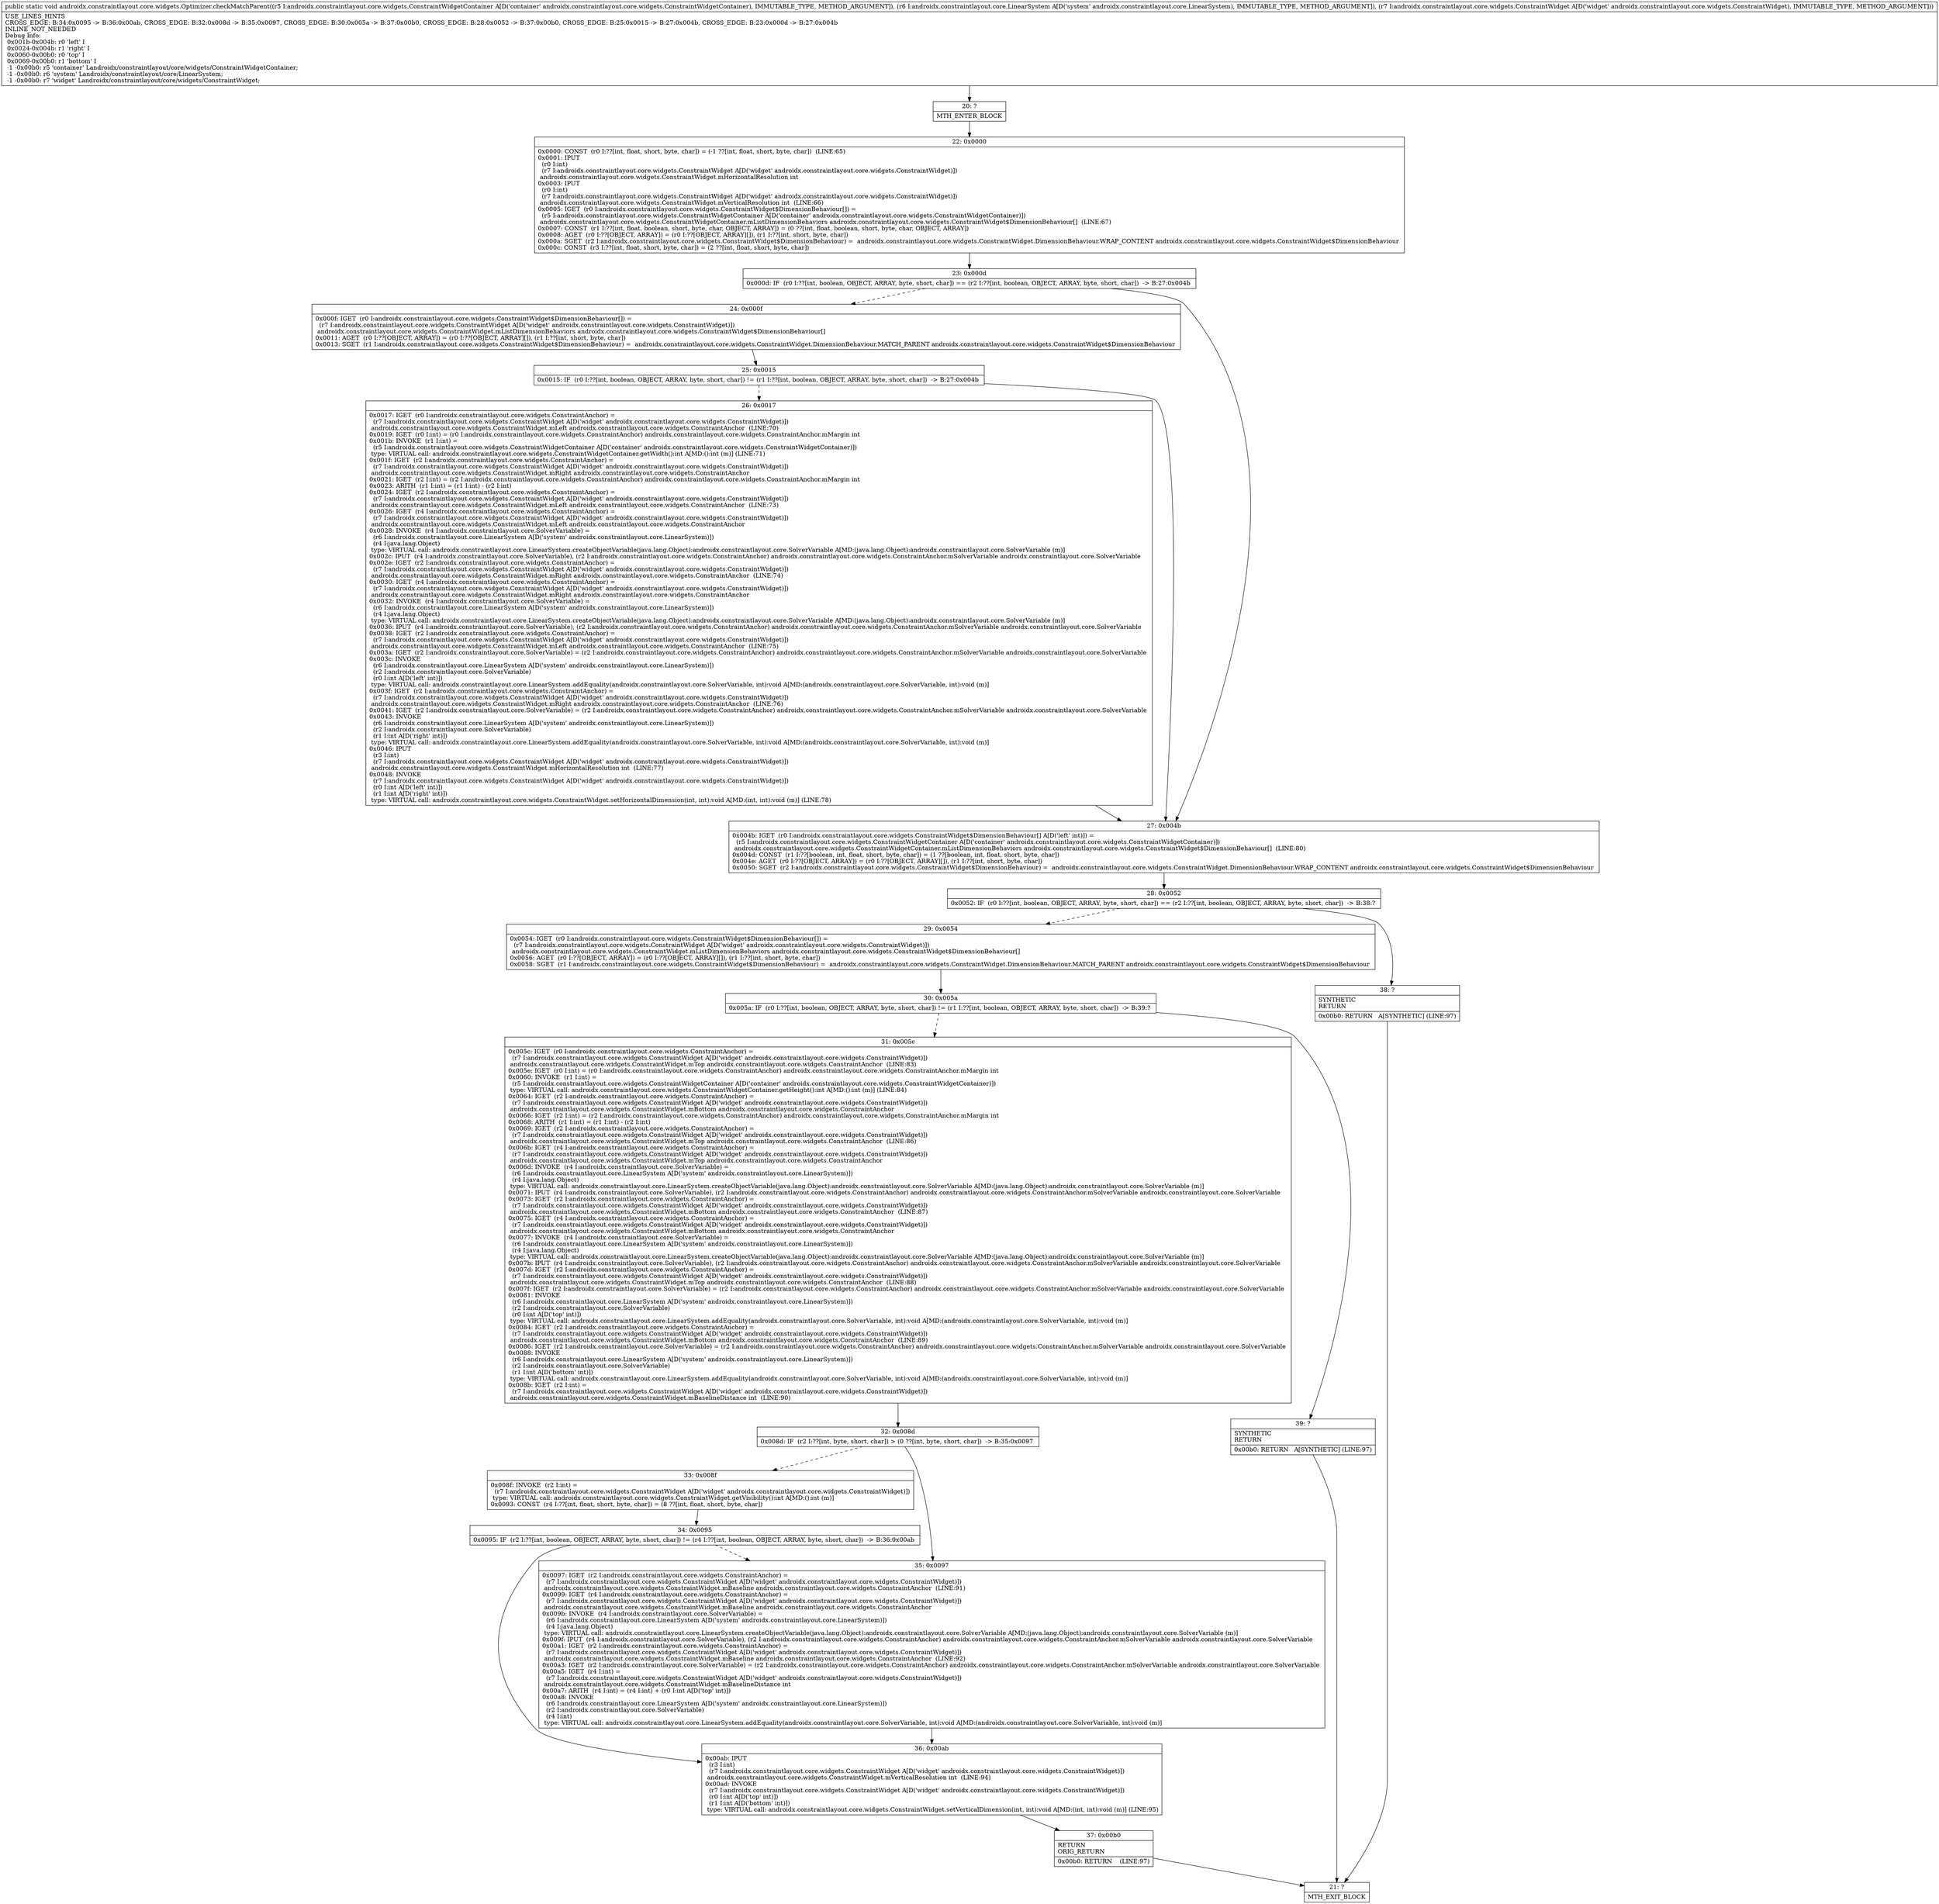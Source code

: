 digraph "CFG forandroidx.constraintlayout.core.widgets.Optimizer.checkMatchParent(Landroidx\/constraintlayout\/core\/widgets\/ConstraintWidgetContainer;Landroidx\/constraintlayout\/core\/LinearSystem;Landroidx\/constraintlayout\/core\/widgets\/ConstraintWidget;)V" {
Node_20 [shape=record,label="{20\:\ ?|MTH_ENTER_BLOCK\l}"];
Node_22 [shape=record,label="{22\:\ 0x0000|0x0000: CONST  (r0 I:??[int, float, short, byte, char]) = (\-1 ??[int, float, short, byte, char])  (LINE:65)\l0x0001: IPUT  \l  (r0 I:int)\l  (r7 I:androidx.constraintlayout.core.widgets.ConstraintWidget A[D('widget' androidx.constraintlayout.core.widgets.ConstraintWidget)])\l androidx.constraintlayout.core.widgets.ConstraintWidget.mHorizontalResolution int \l0x0003: IPUT  \l  (r0 I:int)\l  (r7 I:androidx.constraintlayout.core.widgets.ConstraintWidget A[D('widget' androidx.constraintlayout.core.widgets.ConstraintWidget)])\l androidx.constraintlayout.core.widgets.ConstraintWidget.mVerticalResolution int  (LINE:66)\l0x0005: IGET  (r0 I:androidx.constraintlayout.core.widgets.ConstraintWidget$DimensionBehaviour[]) = \l  (r5 I:androidx.constraintlayout.core.widgets.ConstraintWidgetContainer A[D('container' androidx.constraintlayout.core.widgets.ConstraintWidgetContainer)])\l androidx.constraintlayout.core.widgets.ConstraintWidgetContainer.mListDimensionBehaviors androidx.constraintlayout.core.widgets.ConstraintWidget$DimensionBehaviour[]  (LINE:67)\l0x0007: CONST  (r1 I:??[int, float, boolean, short, byte, char, OBJECT, ARRAY]) = (0 ??[int, float, boolean, short, byte, char, OBJECT, ARRAY]) \l0x0008: AGET  (r0 I:??[OBJECT, ARRAY]) = (r0 I:??[OBJECT, ARRAY][]), (r1 I:??[int, short, byte, char]) \l0x000a: SGET  (r2 I:androidx.constraintlayout.core.widgets.ConstraintWidget$DimensionBehaviour) =  androidx.constraintlayout.core.widgets.ConstraintWidget.DimensionBehaviour.WRAP_CONTENT androidx.constraintlayout.core.widgets.ConstraintWidget$DimensionBehaviour \l0x000c: CONST  (r3 I:??[int, float, short, byte, char]) = (2 ??[int, float, short, byte, char]) \l}"];
Node_23 [shape=record,label="{23\:\ 0x000d|0x000d: IF  (r0 I:??[int, boolean, OBJECT, ARRAY, byte, short, char]) == (r2 I:??[int, boolean, OBJECT, ARRAY, byte, short, char])  \-\> B:27:0x004b \l}"];
Node_24 [shape=record,label="{24\:\ 0x000f|0x000f: IGET  (r0 I:androidx.constraintlayout.core.widgets.ConstraintWidget$DimensionBehaviour[]) = \l  (r7 I:androidx.constraintlayout.core.widgets.ConstraintWidget A[D('widget' androidx.constraintlayout.core.widgets.ConstraintWidget)])\l androidx.constraintlayout.core.widgets.ConstraintWidget.mListDimensionBehaviors androidx.constraintlayout.core.widgets.ConstraintWidget$DimensionBehaviour[] \l0x0011: AGET  (r0 I:??[OBJECT, ARRAY]) = (r0 I:??[OBJECT, ARRAY][]), (r1 I:??[int, short, byte, char]) \l0x0013: SGET  (r1 I:androidx.constraintlayout.core.widgets.ConstraintWidget$DimensionBehaviour) =  androidx.constraintlayout.core.widgets.ConstraintWidget.DimensionBehaviour.MATCH_PARENT androidx.constraintlayout.core.widgets.ConstraintWidget$DimensionBehaviour \l}"];
Node_25 [shape=record,label="{25\:\ 0x0015|0x0015: IF  (r0 I:??[int, boolean, OBJECT, ARRAY, byte, short, char]) != (r1 I:??[int, boolean, OBJECT, ARRAY, byte, short, char])  \-\> B:27:0x004b \l}"];
Node_26 [shape=record,label="{26\:\ 0x0017|0x0017: IGET  (r0 I:androidx.constraintlayout.core.widgets.ConstraintAnchor) = \l  (r7 I:androidx.constraintlayout.core.widgets.ConstraintWidget A[D('widget' androidx.constraintlayout.core.widgets.ConstraintWidget)])\l androidx.constraintlayout.core.widgets.ConstraintWidget.mLeft androidx.constraintlayout.core.widgets.ConstraintAnchor  (LINE:70)\l0x0019: IGET  (r0 I:int) = (r0 I:androidx.constraintlayout.core.widgets.ConstraintAnchor) androidx.constraintlayout.core.widgets.ConstraintAnchor.mMargin int \l0x001b: INVOKE  (r1 I:int) = \l  (r5 I:androidx.constraintlayout.core.widgets.ConstraintWidgetContainer A[D('container' androidx.constraintlayout.core.widgets.ConstraintWidgetContainer)])\l type: VIRTUAL call: androidx.constraintlayout.core.widgets.ConstraintWidgetContainer.getWidth():int A[MD:():int (m)] (LINE:71)\l0x001f: IGET  (r2 I:androidx.constraintlayout.core.widgets.ConstraintAnchor) = \l  (r7 I:androidx.constraintlayout.core.widgets.ConstraintWidget A[D('widget' androidx.constraintlayout.core.widgets.ConstraintWidget)])\l androidx.constraintlayout.core.widgets.ConstraintWidget.mRight androidx.constraintlayout.core.widgets.ConstraintAnchor \l0x0021: IGET  (r2 I:int) = (r2 I:androidx.constraintlayout.core.widgets.ConstraintAnchor) androidx.constraintlayout.core.widgets.ConstraintAnchor.mMargin int \l0x0023: ARITH  (r1 I:int) = (r1 I:int) \- (r2 I:int) \l0x0024: IGET  (r2 I:androidx.constraintlayout.core.widgets.ConstraintAnchor) = \l  (r7 I:androidx.constraintlayout.core.widgets.ConstraintWidget A[D('widget' androidx.constraintlayout.core.widgets.ConstraintWidget)])\l androidx.constraintlayout.core.widgets.ConstraintWidget.mLeft androidx.constraintlayout.core.widgets.ConstraintAnchor  (LINE:73)\l0x0026: IGET  (r4 I:androidx.constraintlayout.core.widgets.ConstraintAnchor) = \l  (r7 I:androidx.constraintlayout.core.widgets.ConstraintWidget A[D('widget' androidx.constraintlayout.core.widgets.ConstraintWidget)])\l androidx.constraintlayout.core.widgets.ConstraintWidget.mLeft androidx.constraintlayout.core.widgets.ConstraintAnchor \l0x0028: INVOKE  (r4 I:androidx.constraintlayout.core.SolverVariable) = \l  (r6 I:androidx.constraintlayout.core.LinearSystem A[D('system' androidx.constraintlayout.core.LinearSystem)])\l  (r4 I:java.lang.Object)\l type: VIRTUAL call: androidx.constraintlayout.core.LinearSystem.createObjectVariable(java.lang.Object):androidx.constraintlayout.core.SolverVariable A[MD:(java.lang.Object):androidx.constraintlayout.core.SolverVariable (m)]\l0x002c: IPUT  (r4 I:androidx.constraintlayout.core.SolverVariable), (r2 I:androidx.constraintlayout.core.widgets.ConstraintAnchor) androidx.constraintlayout.core.widgets.ConstraintAnchor.mSolverVariable androidx.constraintlayout.core.SolverVariable \l0x002e: IGET  (r2 I:androidx.constraintlayout.core.widgets.ConstraintAnchor) = \l  (r7 I:androidx.constraintlayout.core.widgets.ConstraintWidget A[D('widget' androidx.constraintlayout.core.widgets.ConstraintWidget)])\l androidx.constraintlayout.core.widgets.ConstraintWidget.mRight androidx.constraintlayout.core.widgets.ConstraintAnchor  (LINE:74)\l0x0030: IGET  (r4 I:androidx.constraintlayout.core.widgets.ConstraintAnchor) = \l  (r7 I:androidx.constraintlayout.core.widgets.ConstraintWidget A[D('widget' androidx.constraintlayout.core.widgets.ConstraintWidget)])\l androidx.constraintlayout.core.widgets.ConstraintWidget.mRight androidx.constraintlayout.core.widgets.ConstraintAnchor \l0x0032: INVOKE  (r4 I:androidx.constraintlayout.core.SolverVariable) = \l  (r6 I:androidx.constraintlayout.core.LinearSystem A[D('system' androidx.constraintlayout.core.LinearSystem)])\l  (r4 I:java.lang.Object)\l type: VIRTUAL call: androidx.constraintlayout.core.LinearSystem.createObjectVariable(java.lang.Object):androidx.constraintlayout.core.SolverVariable A[MD:(java.lang.Object):androidx.constraintlayout.core.SolverVariable (m)]\l0x0036: IPUT  (r4 I:androidx.constraintlayout.core.SolverVariable), (r2 I:androidx.constraintlayout.core.widgets.ConstraintAnchor) androidx.constraintlayout.core.widgets.ConstraintAnchor.mSolverVariable androidx.constraintlayout.core.SolverVariable \l0x0038: IGET  (r2 I:androidx.constraintlayout.core.widgets.ConstraintAnchor) = \l  (r7 I:androidx.constraintlayout.core.widgets.ConstraintWidget A[D('widget' androidx.constraintlayout.core.widgets.ConstraintWidget)])\l androidx.constraintlayout.core.widgets.ConstraintWidget.mLeft androidx.constraintlayout.core.widgets.ConstraintAnchor  (LINE:75)\l0x003a: IGET  (r2 I:androidx.constraintlayout.core.SolverVariable) = (r2 I:androidx.constraintlayout.core.widgets.ConstraintAnchor) androidx.constraintlayout.core.widgets.ConstraintAnchor.mSolverVariable androidx.constraintlayout.core.SolverVariable \l0x003c: INVOKE  \l  (r6 I:androidx.constraintlayout.core.LinearSystem A[D('system' androidx.constraintlayout.core.LinearSystem)])\l  (r2 I:androidx.constraintlayout.core.SolverVariable)\l  (r0 I:int A[D('left' int)])\l type: VIRTUAL call: androidx.constraintlayout.core.LinearSystem.addEquality(androidx.constraintlayout.core.SolverVariable, int):void A[MD:(androidx.constraintlayout.core.SolverVariable, int):void (m)]\l0x003f: IGET  (r2 I:androidx.constraintlayout.core.widgets.ConstraintAnchor) = \l  (r7 I:androidx.constraintlayout.core.widgets.ConstraintWidget A[D('widget' androidx.constraintlayout.core.widgets.ConstraintWidget)])\l androidx.constraintlayout.core.widgets.ConstraintWidget.mRight androidx.constraintlayout.core.widgets.ConstraintAnchor  (LINE:76)\l0x0041: IGET  (r2 I:androidx.constraintlayout.core.SolverVariable) = (r2 I:androidx.constraintlayout.core.widgets.ConstraintAnchor) androidx.constraintlayout.core.widgets.ConstraintAnchor.mSolverVariable androidx.constraintlayout.core.SolverVariable \l0x0043: INVOKE  \l  (r6 I:androidx.constraintlayout.core.LinearSystem A[D('system' androidx.constraintlayout.core.LinearSystem)])\l  (r2 I:androidx.constraintlayout.core.SolverVariable)\l  (r1 I:int A[D('right' int)])\l type: VIRTUAL call: androidx.constraintlayout.core.LinearSystem.addEquality(androidx.constraintlayout.core.SolverVariable, int):void A[MD:(androidx.constraintlayout.core.SolverVariable, int):void (m)]\l0x0046: IPUT  \l  (r3 I:int)\l  (r7 I:androidx.constraintlayout.core.widgets.ConstraintWidget A[D('widget' androidx.constraintlayout.core.widgets.ConstraintWidget)])\l androidx.constraintlayout.core.widgets.ConstraintWidget.mHorizontalResolution int  (LINE:77)\l0x0048: INVOKE  \l  (r7 I:androidx.constraintlayout.core.widgets.ConstraintWidget A[D('widget' androidx.constraintlayout.core.widgets.ConstraintWidget)])\l  (r0 I:int A[D('left' int)])\l  (r1 I:int A[D('right' int)])\l type: VIRTUAL call: androidx.constraintlayout.core.widgets.ConstraintWidget.setHorizontalDimension(int, int):void A[MD:(int, int):void (m)] (LINE:78)\l}"];
Node_27 [shape=record,label="{27\:\ 0x004b|0x004b: IGET  (r0 I:androidx.constraintlayout.core.widgets.ConstraintWidget$DimensionBehaviour[] A[D('left' int)]) = \l  (r5 I:androidx.constraintlayout.core.widgets.ConstraintWidgetContainer A[D('container' androidx.constraintlayout.core.widgets.ConstraintWidgetContainer)])\l androidx.constraintlayout.core.widgets.ConstraintWidgetContainer.mListDimensionBehaviors androidx.constraintlayout.core.widgets.ConstraintWidget$DimensionBehaviour[]  (LINE:80)\l0x004d: CONST  (r1 I:??[boolean, int, float, short, byte, char]) = (1 ??[boolean, int, float, short, byte, char]) \l0x004e: AGET  (r0 I:??[OBJECT, ARRAY]) = (r0 I:??[OBJECT, ARRAY][]), (r1 I:??[int, short, byte, char]) \l0x0050: SGET  (r2 I:androidx.constraintlayout.core.widgets.ConstraintWidget$DimensionBehaviour) =  androidx.constraintlayout.core.widgets.ConstraintWidget.DimensionBehaviour.WRAP_CONTENT androidx.constraintlayout.core.widgets.ConstraintWidget$DimensionBehaviour \l}"];
Node_28 [shape=record,label="{28\:\ 0x0052|0x0052: IF  (r0 I:??[int, boolean, OBJECT, ARRAY, byte, short, char]) == (r2 I:??[int, boolean, OBJECT, ARRAY, byte, short, char])  \-\> B:38:? \l}"];
Node_29 [shape=record,label="{29\:\ 0x0054|0x0054: IGET  (r0 I:androidx.constraintlayout.core.widgets.ConstraintWidget$DimensionBehaviour[]) = \l  (r7 I:androidx.constraintlayout.core.widgets.ConstraintWidget A[D('widget' androidx.constraintlayout.core.widgets.ConstraintWidget)])\l androidx.constraintlayout.core.widgets.ConstraintWidget.mListDimensionBehaviors androidx.constraintlayout.core.widgets.ConstraintWidget$DimensionBehaviour[] \l0x0056: AGET  (r0 I:??[OBJECT, ARRAY]) = (r0 I:??[OBJECT, ARRAY][]), (r1 I:??[int, short, byte, char]) \l0x0058: SGET  (r1 I:androidx.constraintlayout.core.widgets.ConstraintWidget$DimensionBehaviour) =  androidx.constraintlayout.core.widgets.ConstraintWidget.DimensionBehaviour.MATCH_PARENT androidx.constraintlayout.core.widgets.ConstraintWidget$DimensionBehaviour \l}"];
Node_30 [shape=record,label="{30\:\ 0x005a|0x005a: IF  (r0 I:??[int, boolean, OBJECT, ARRAY, byte, short, char]) != (r1 I:??[int, boolean, OBJECT, ARRAY, byte, short, char])  \-\> B:39:? \l}"];
Node_31 [shape=record,label="{31\:\ 0x005c|0x005c: IGET  (r0 I:androidx.constraintlayout.core.widgets.ConstraintAnchor) = \l  (r7 I:androidx.constraintlayout.core.widgets.ConstraintWidget A[D('widget' androidx.constraintlayout.core.widgets.ConstraintWidget)])\l androidx.constraintlayout.core.widgets.ConstraintWidget.mTop androidx.constraintlayout.core.widgets.ConstraintAnchor  (LINE:83)\l0x005e: IGET  (r0 I:int) = (r0 I:androidx.constraintlayout.core.widgets.ConstraintAnchor) androidx.constraintlayout.core.widgets.ConstraintAnchor.mMargin int \l0x0060: INVOKE  (r1 I:int) = \l  (r5 I:androidx.constraintlayout.core.widgets.ConstraintWidgetContainer A[D('container' androidx.constraintlayout.core.widgets.ConstraintWidgetContainer)])\l type: VIRTUAL call: androidx.constraintlayout.core.widgets.ConstraintWidgetContainer.getHeight():int A[MD:():int (m)] (LINE:84)\l0x0064: IGET  (r2 I:androidx.constraintlayout.core.widgets.ConstraintAnchor) = \l  (r7 I:androidx.constraintlayout.core.widgets.ConstraintWidget A[D('widget' androidx.constraintlayout.core.widgets.ConstraintWidget)])\l androidx.constraintlayout.core.widgets.ConstraintWidget.mBottom androidx.constraintlayout.core.widgets.ConstraintAnchor \l0x0066: IGET  (r2 I:int) = (r2 I:androidx.constraintlayout.core.widgets.ConstraintAnchor) androidx.constraintlayout.core.widgets.ConstraintAnchor.mMargin int \l0x0068: ARITH  (r1 I:int) = (r1 I:int) \- (r2 I:int) \l0x0069: IGET  (r2 I:androidx.constraintlayout.core.widgets.ConstraintAnchor) = \l  (r7 I:androidx.constraintlayout.core.widgets.ConstraintWidget A[D('widget' androidx.constraintlayout.core.widgets.ConstraintWidget)])\l androidx.constraintlayout.core.widgets.ConstraintWidget.mTop androidx.constraintlayout.core.widgets.ConstraintAnchor  (LINE:86)\l0x006b: IGET  (r4 I:androidx.constraintlayout.core.widgets.ConstraintAnchor) = \l  (r7 I:androidx.constraintlayout.core.widgets.ConstraintWidget A[D('widget' androidx.constraintlayout.core.widgets.ConstraintWidget)])\l androidx.constraintlayout.core.widgets.ConstraintWidget.mTop androidx.constraintlayout.core.widgets.ConstraintAnchor \l0x006d: INVOKE  (r4 I:androidx.constraintlayout.core.SolverVariable) = \l  (r6 I:androidx.constraintlayout.core.LinearSystem A[D('system' androidx.constraintlayout.core.LinearSystem)])\l  (r4 I:java.lang.Object)\l type: VIRTUAL call: androidx.constraintlayout.core.LinearSystem.createObjectVariable(java.lang.Object):androidx.constraintlayout.core.SolverVariable A[MD:(java.lang.Object):androidx.constraintlayout.core.SolverVariable (m)]\l0x0071: IPUT  (r4 I:androidx.constraintlayout.core.SolverVariable), (r2 I:androidx.constraintlayout.core.widgets.ConstraintAnchor) androidx.constraintlayout.core.widgets.ConstraintAnchor.mSolverVariable androidx.constraintlayout.core.SolverVariable \l0x0073: IGET  (r2 I:androidx.constraintlayout.core.widgets.ConstraintAnchor) = \l  (r7 I:androidx.constraintlayout.core.widgets.ConstraintWidget A[D('widget' androidx.constraintlayout.core.widgets.ConstraintWidget)])\l androidx.constraintlayout.core.widgets.ConstraintWidget.mBottom androidx.constraintlayout.core.widgets.ConstraintAnchor  (LINE:87)\l0x0075: IGET  (r4 I:androidx.constraintlayout.core.widgets.ConstraintAnchor) = \l  (r7 I:androidx.constraintlayout.core.widgets.ConstraintWidget A[D('widget' androidx.constraintlayout.core.widgets.ConstraintWidget)])\l androidx.constraintlayout.core.widgets.ConstraintWidget.mBottom androidx.constraintlayout.core.widgets.ConstraintAnchor \l0x0077: INVOKE  (r4 I:androidx.constraintlayout.core.SolverVariable) = \l  (r6 I:androidx.constraintlayout.core.LinearSystem A[D('system' androidx.constraintlayout.core.LinearSystem)])\l  (r4 I:java.lang.Object)\l type: VIRTUAL call: androidx.constraintlayout.core.LinearSystem.createObjectVariable(java.lang.Object):androidx.constraintlayout.core.SolverVariable A[MD:(java.lang.Object):androidx.constraintlayout.core.SolverVariable (m)]\l0x007b: IPUT  (r4 I:androidx.constraintlayout.core.SolverVariable), (r2 I:androidx.constraintlayout.core.widgets.ConstraintAnchor) androidx.constraintlayout.core.widgets.ConstraintAnchor.mSolverVariable androidx.constraintlayout.core.SolverVariable \l0x007d: IGET  (r2 I:androidx.constraintlayout.core.widgets.ConstraintAnchor) = \l  (r7 I:androidx.constraintlayout.core.widgets.ConstraintWidget A[D('widget' androidx.constraintlayout.core.widgets.ConstraintWidget)])\l androidx.constraintlayout.core.widgets.ConstraintWidget.mTop androidx.constraintlayout.core.widgets.ConstraintAnchor  (LINE:88)\l0x007f: IGET  (r2 I:androidx.constraintlayout.core.SolverVariable) = (r2 I:androidx.constraintlayout.core.widgets.ConstraintAnchor) androidx.constraintlayout.core.widgets.ConstraintAnchor.mSolverVariable androidx.constraintlayout.core.SolverVariable \l0x0081: INVOKE  \l  (r6 I:androidx.constraintlayout.core.LinearSystem A[D('system' androidx.constraintlayout.core.LinearSystem)])\l  (r2 I:androidx.constraintlayout.core.SolverVariable)\l  (r0 I:int A[D('top' int)])\l type: VIRTUAL call: androidx.constraintlayout.core.LinearSystem.addEquality(androidx.constraintlayout.core.SolverVariable, int):void A[MD:(androidx.constraintlayout.core.SolverVariable, int):void (m)]\l0x0084: IGET  (r2 I:androidx.constraintlayout.core.widgets.ConstraintAnchor) = \l  (r7 I:androidx.constraintlayout.core.widgets.ConstraintWidget A[D('widget' androidx.constraintlayout.core.widgets.ConstraintWidget)])\l androidx.constraintlayout.core.widgets.ConstraintWidget.mBottom androidx.constraintlayout.core.widgets.ConstraintAnchor  (LINE:89)\l0x0086: IGET  (r2 I:androidx.constraintlayout.core.SolverVariable) = (r2 I:androidx.constraintlayout.core.widgets.ConstraintAnchor) androidx.constraintlayout.core.widgets.ConstraintAnchor.mSolverVariable androidx.constraintlayout.core.SolverVariable \l0x0088: INVOKE  \l  (r6 I:androidx.constraintlayout.core.LinearSystem A[D('system' androidx.constraintlayout.core.LinearSystem)])\l  (r2 I:androidx.constraintlayout.core.SolverVariable)\l  (r1 I:int A[D('bottom' int)])\l type: VIRTUAL call: androidx.constraintlayout.core.LinearSystem.addEquality(androidx.constraintlayout.core.SolverVariable, int):void A[MD:(androidx.constraintlayout.core.SolverVariable, int):void (m)]\l0x008b: IGET  (r2 I:int) = \l  (r7 I:androidx.constraintlayout.core.widgets.ConstraintWidget A[D('widget' androidx.constraintlayout.core.widgets.ConstraintWidget)])\l androidx.constraintlayout.core.widgets.ConstraintWidget.mBaselineDistance int  (LINE:90)\l}"];
Node_32 [shape=record,label="{32\:\ 0x008d|0x008d: IF  (r2 I:??[int, byte, short, char]) \> (0 ??[int, byte, short, char])  \-\> B:35:0x0097 \l}"];
Node_33 [shape=record,label="{33\:\ 0x008f|0x008f: INVOKE  (r2 I:int) = \l  (r7 I:androidx.constraintlayout.core.widgets.ConstraintWidget A[D('widget' androidx.constraintlayout.core.widgets.ConstraintWidget)])\l type: VIRTUAL call: androidx.constraintlayout.core.widgets.ConstraintWidget.getVisibility():int A[MD:():int (m)]\l0x0093: CONST  (r4 I:??[int, float, short, byte, char]) = (8 ??[int, float, short, byte, char]) \l}"];
Node_34 [shape=record,label="{34\:\ 0x0095|0x0095: IF  (r2 I:??[int, boolean, OBJECT, ARRAY, byte, short, char]) != (r4 I:??[int, boolean, OBJECT, ARRAY, byte, short, char])  \-\> B:36:0x00ab \l}"];
Node_36 [shape=record,label="{36\:\ 0x00ab|0x00ab: IPUT  \l  (r3 I:int)\l  (r7 I:androidx.constraintlayout.core.widgets.ConstraintWidget A[D('widget' androidx.constraintlayout.core.widgets.ConstraintWidget)])\l androidx.constraintlayout.core.widgets.ConstraintWidget.mVerticalResolution int  (LINE:94)\l0x00ad: INVOKE  \l  (r7 I:androidx.constraintlayout.core.widgets.ConstraintWidget A[D('widget' androidx.constraintlayout.core.widgets.ConstraintWidget)])\l  (r0 I:int A[D('top' int)])\l  (r1 I:int A[D('bottom' int)])\l type: VIRTUAL call: androidx.constraintlayout.core.widgets.ConstraintWidget.setVerticalDimension(int, int):void A[MD:(int, int):void (m)] (LINE:95)\l}"];
Node_37 [shape=record,label="{37\:\ 0x00b0|RETURN\lORIG_RETURN\l|0x00b0: RETURN    (LINE:97)\l}"];
Node_21 [shape=record,label="{21\:\ ?|MTH_EXIT_BLOCK\l}"];
Node_35 [shape=record,label="{35\:\ 0x0097|0x0097: IGET  (r2 I:androidx.constraintlayout.core.widgets.ConstraintAnchor) = \l  (r7 I:androidx.constraintlayout.core.widgets.ConstraintWidget A[D('widget' androidx.constraintlayout.core.widgets.ConstraintWidget)])\l androidx.constraintlayout.core.widgets.ConstraintWidget.mBaseline androidx.constraintlayout.core.widgets.ConstraintAnchor  (LINE:91)\l0x0099: IGET  (r4 I:androidx.constraintlayout.core.widgets.ConstraintAnchor) = \l  (r7 I:androidx.constraintlayout.core.widgets.ConstraintWidget A[D('widget' androidx.constraintlayout.core.widgets.ConstraintWidget)])\l androidx.constraintlayout.core.widgets.ConstraintWidget.mBaseline androidx.constraintlayout.core.widgets.ConstraintAnchor \l0x009b: INVOKE  (r4 I:androidx.constraintlayout.core.SolverVariable) = \l  (r6 I:androidx.constraintlayout.core.LinearSystem A[D('system' androidx.constraintlayout.core.LinearSystem)])\l  (r4 I:java.lang.Object)\l type: VIRTUAL call: androidx.constraintlayout.core.LinearSystem.createObjectVariable(java.lang.Object):androidx.constraintlayout.core.SolverVariable A[MD:(java.lang.Object):androidx.constraintlayout.core.SolverVariable (m)]\l0x009f: IPUT  (r4 I:androidx.constraintlayout.core.SolverVariable), (r2 I:androidx.constraintlayout.core.widgets.ConstraintAnchor) androidx.constraintlayout.core.widgets.ConstraintAnchor.mSolverVariable androidx.constraintlayout.core.SolverVariable \l0x00a1: IGET  (r2 I:androidx.constraintlayout.core.widgets.ConstraintAnchor) = \l  (r7 I:androidx.constraintlayout.core.widgets.ConstraintWidget A[D('widget' androidx.constraintlayout.core.widgets.ConstraintWidget)])\l androidx.constraintlayout.core.widgets.ConstraintWidget.mBaseline androidx.constraintlayout.core.widgets.ConstraintAnchor  (LINE:92)\l0x00a3: IGET  (r2 I:androidx.constraintlayout.core.SolverVariable) = (r2 I:androidx.constraintlayout.core.widgets.ConstraintAnchor) androidx.constraintlayout.core.widgets.ConstraintAnchor.mSolverVariable androidx.constraintlayout.core.SolverVariable \l0x00a5: IGET  (r4 I:int) = \l  (r7 I:androidx.constraintlayout.core.widgets.ConstraintWidget A[D('widget' androidx.constraintlayout.core.widgets.ConstraintWidget)])\l androidx.constraintlayout.core.widgets.ConstraintWidget.mBaselineDistance int \l0x00a7: ARITH  (r4 I:int) = (r4 I:int) + (r0 I:int A[D('top' int)]) \l0x00a8: INVOKE  \l  (r6 I:androidx.constraintlayout.core.LinearSystem A[D('system' androidx.constraintlayout.core.LinearSystem)])\l  (r2 I:androidx.constraintlayout.core.SolverVariable)\l  (r4 I:int)\l type: VIRTUAL call: androidx.constraintlayout.core.LinearSystem.addEquality(androidx.constraintlayout.core.SolverVariable, int):void A[MD:(androidx.constraintlayout.core.SolverVariable, int):void (m)]\l}"];
Node_39 [shape=record,label="{39\:\ ?|SYNTHETIC\lRETURN\l|0x00b0: RETURN   A[SYNTHETIC] (LINE:97)\l}"];
Node_38 [shape=record,label="{38\:\ ?|SYNTHETIC\lRETURN\l|0x00b0: RETURN   A[SYNTHETIC] (LINE:97)\l}"];
MethodNode[shape=record,label="{public static void androidx.constraintlayout.core.widgets.Optimizer.checkMatchParent((r5 I:androidx.constraintlayout.core.widgets.ConstraintWidgetContainer A[D('container' androidx.constraintlayout.core.widgets.ConstraintWidgetContainer), IMMUTABLE_TYPE, METHOD_ARGUMENT]), (r6 I:androidx.constraintlayout.core.LinearSystem A[D('system' androidx.constraintlayout.core.LinearSystem), IMMUTABLE_TYPE, METHOD_ARGUMENT]), (r7 I:androidx.constraintlayout.core.widgets.ConstraintWidget A[D('widget' androidx.constraintlayout.core.widgets.ConstraintWidget), IMMUTABLE_TYPE, METHOD_ARGUMENT]))  | USE_LINES_HINTS\lCROSS_EDGE: B:34:0x0095 \-\> B:36:0x00ab, CROSS_EDGE: B:32:0x008d \-\> B:35:0x0097, CROSS_EDGE: B:30:0x005a \-\> B:37:0x00b0, CROSS_EDGE: B:28:0x0052 \-\> B:37:0x00b0, CROSS_EDGE: B:25:0x0015 \-\> B:27:0x004b, CROSS_EDGE: B:23:0x000d \-\> B:27:0x004b\lINLINE_NOT_NEEDED\lDebug Info:\l  0x001b\-0x004b: r0 'left' I\l  0x0024\-0x004b: r1 'right' I\l  0x0060\-0x00b0: r0 'top' I\l  0x0069\-0x00b0: r1 'bottom' I\l  \-1 \-0x00b0: r5 'container' Landroidx\/constraintlayout\/core\/widgets\/ConstraintWidgetContainer;\l  \-1 \-0x00b0: r6 'system' Landroidx\/constraintlayout\/core\/LinearSystem;\l  \-1 \-0x00b0: r7 'widget' Landroidx\/constraintlayout\/core\/widgets\/ConstraintWidget;\l}"];
MethodNode -> Node_20;Node_20 -> Node_22;
Node_22 -> Node_23;
Node_23 -> Node_24[style=dashed];
Node_23 -> Node_27;
Node_24 -> Node_25;
Node_25 -> Node_26[style=dashed];
Node_25 -> Node_27;
Node_26 -> Node_27;
Node_27 -> Node_28;
Node_28 -> Node_29[style=dashed];
Node_28 -> Node_38;
Node_29 -> Node_30;
Node_30 -> Node_31[style=dashed];
Node_30 -> Node_39;
Node_31 -> Node_32;
Node_32 -> Node_33[style=dashed];
Node_32 -> Node_35;
Node_33 -> Node_34;
Node_34 -> Node_35[style=dashed];
Node_34 -> Node_36;
Node_36 -> Node_37;
Node_37 -> Node_21;
Node_35 -> Node_36;
Node_39 -> Node_21;
Node_38 -> Node_21;
}

